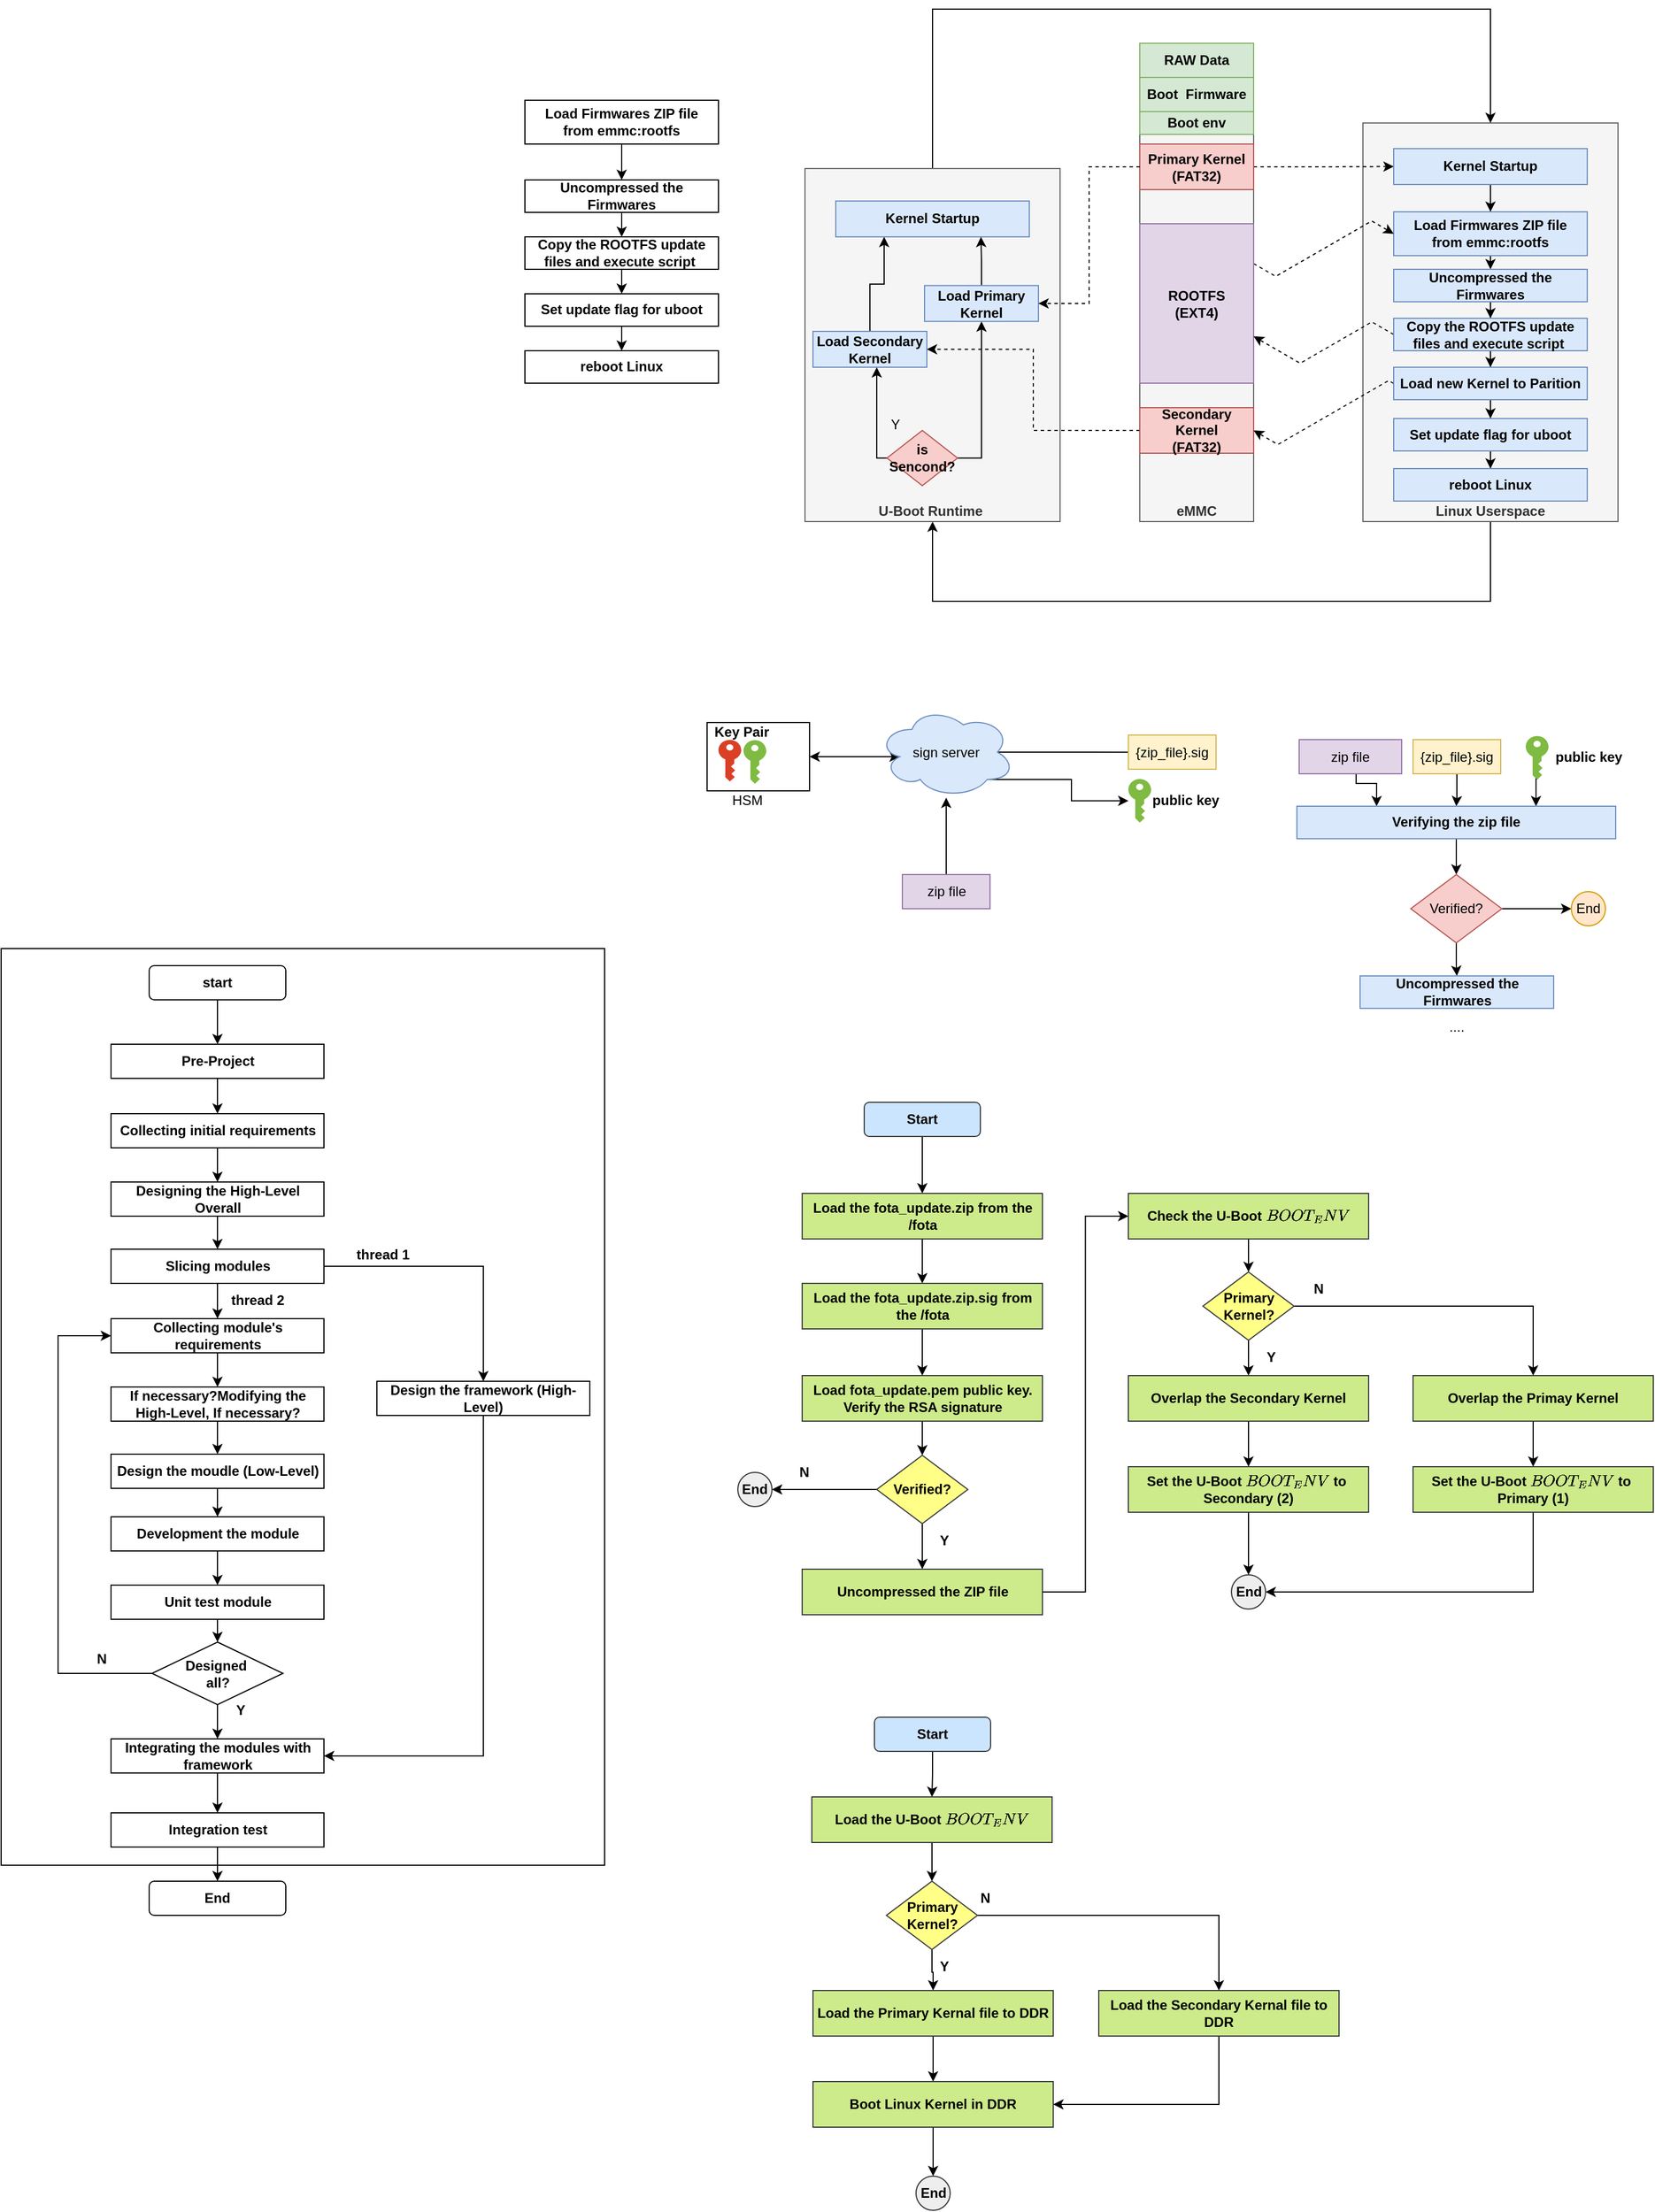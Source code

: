<mxfile version="20.8.16" type="device"><diagram name="第 1 页" id="6nXAfJsizgH6_n0804Hd"><mxGraphModel dx="2678" dy="811" grid="1" gridSize="10" guides="1" tooltips="1" connect="1" arrows="1" fold="1" page="1" pageScale="1" pageWidth="827" pageHeight="1169" math="0" shadow="0"><root><mxCell id="0"/><mxCell id="1" parent="0"/><mxCell id="XXKKBmL23J6NU3b9tqFR-229" value="" style="rounded=0;whiteSpace=wrap;html=1;" vertex="1" parent="1"><mxGeometry x="-930" y="875" width="530" height="805" as="geometry"/></mxCell><mxCell id="XXKKBmL23J6NU3b9tqFR-106" style="edgeStyle=orthogonalEdgeStyle;rounded=0;orthogonalLoop=1;jettySize=auto;html=1;exitX=1;exitY=0.5;exitDx=0;exitDy=0;entryX=0.16;entryY=0.55;entryDx=0;entryDy=0;entryPerimeter=0;startArrow=classic;startFill=1;" edge="1" parent="1" source="XXKKBmL23J6NU3b9tqFR-101" target="XXKKBmL23J6NU3b9tqFR-98"><mxGeometry relative="1" as="geometry"/></mxCell><mxCell id="XXKKBmL23J6NU3b9tqFR-101" value="" style="rounded=0;whiteSpace=wrap;html=1;" vertex="1" parent="1"><mxGeometry x="-310" y="676.5" width="90" height="60" as="geometry"/></mxCell><mxCell id="XXKKBmL23J6NU3b9tqFR-37" style="edgeStyle=orthogonalEdgeStyle;rounded=0;orthogonalLoop=1;jettySize=auto;html=1;exitX=0.5;exitY=1;exitDx=0;exitDy=0;entryX=0.5;entryY=1;entryDx=0;entryDy=0;" edge="1" parent="1" source="XXKKBmL23J6NU3b9tqFR-1" target="XXKKBmL23J6NU3b9tqFR-27"><mxGeometry relative="1" as="geometry"><Array as="points"><mxPoint x="378" y="570"/><mxPoint x="-112" y="570"/></Array></mxGeometry></mxCell><mxCell id="XXKKBmL23J6NU3b9tqFR-1" value="Linux Userspace" style="rounded=0;whiteSpace=wrap;html=1;verticalAlign=bottom;fontStyle=1;fillColor=#f5f5f5;fontColor=#333333;strokeColor=#666666;" vertex="1" parent="1"><mxGeometry x="266" y="150" width="224" height="350" as="geometry"/></mxCell><mxCell id="XXKKBmL23J6NU3b9tqFR-19" style="edgeStyle=orthogonalEdgeStyle;rounded=0;orthogonalLoop=1;jettySize=auto;html=1;exitX=0.5;exitY=1;exitDx=0;exitDy=0;entryX=0.5;entryY=0;entryDx=0;entryDy=0;" edge="1" parent="1" source="XXKKBmL23J6NU3b9tqFR-6" target="XXKKBmL23J6NU3b9tqFR-15"><mxGeometry relative="1" as="geometry"/></mxCell><mxCell id="XXKKBmL23J6NU3b9tqFR-6" value="Load Firmwares ZIP file&lt;br&gt;from emmc:rootfs" style="rounded=0;whiteSpace=wrap;html=1;fontStyle=1;fillColor=#dae8fc;strokeColor=#6c8ebf;" vertex="1" parent="1"><mxGeometry x="293" y="228" width="170" height="38.5" as="geometry"/></mxCell><mxCell id="XXKKBmL23J6NU3b9tqFR-7" value="eMMC" style="rounded=0;whiteSpace=wrap;html=1;verticalAlign=bottom;fontStyle=1;fillColor=#f5f5f5;fontColor=#333333;strokeColor=#666666;" vertex="1" parent="1"><mxGeometry x="70" y="80" width="100" height="420" as="geometry"/></mxCell><mxCell id="XXKKBmL23J6NU3b9tqFR-8" value="RAW Data" style="rounded=0;whiteSpace=wrap;html=1;fillColor=#d5e8d4;strokeColor=#82b366;fontStyle=1" vertex="1" parent="1"><mxGeometry x="70" y="80" width="100" height="30" as="geometry"/></mxCell><mxCell id="XXKKBmL23J6NU3b9tqFR-67" style="edgeStyle=isometricEdgeStyle;rounded=0;orthogonalLoop=1;jettySize=auto;html=1;exitX=1;exitY=0.25;exitDx=0;exitDy=0;entryX=0;entryY=0.5;entryDx=0;entryDy=0;elbow=vertical;dashed=1;" edge="1" parent="1" source="XXKKBmL23J6NU3b9tqFR-10" target="XXKKBmL23J6NU3b9tqFR-6"><mxGeometry relative="1" as="geometry"/></mxCell><mxCell id="XXKKBmL23J6NU3b9tqFR-10" value="ROOTFS&lt;br&gt;(EXT4)" style="rounded=0;whiteSpace=wrap;html=1;fillColor=#e1d5e7;strokeColor=#9673a6;fontStyle=1" vertex="1" parent="1"><mxGeometry x="70" y="238.5" width="100" height="140" as="geometry"/></mxCell><mxCell id="XXKKBmL23J6NU3b9tqFR-11" value="Boot&amp;nbsp; Firmware" style="rounded=0;whiteSpace=wrap;html=1;fillColor=#d5e8d4;strokeColor=#82b366;fontStyle=1" vertex="1" parent="1"><mxGeometry x="70" y="110" width="100" height="30" as="geometry"/></mxCell><mxCell id="XXKKBmL23J6NU3b9tqFR-12" value="Boot env" style="rounded=0;whiteSpace=wrap;html=1;fillColor=#d5e8d4;strokeColor=#82b366;fontStyle=1" vertex="1" parent="1"><mxGeometry x="70" y="140" width="100" height="20" as="geometry"/></mxCell><mxCell id="XXKKBmL23J6NU3b9tqFR-46" style="edgeStyle=orthogonalEdgeStyle;rounded=0;orthogonalLoop=1;jettySize=auto;html=1;exitX=1;exitY=0.5;exitDx=0;exitDy=0;dashed=1;" edge="1" parent="1" source="XXKKBmL23J6NU3b9tqFR-13" target="XXKKBmL23J6NU3b9tqFR-45"><mxGeometry relative="1" as="geometry"/></mxCell><mxCell id="XXKKBmL23J6NU3b9tqFR-13" value="Primary Kernel&lt;br&gt;(FAT32)" style="rounded=0;whiteSpace=wrap;html=1;fillColor=#f8cecc;strokeColor=#b85450;fontStyle=1" vertex="1" parent="1"><mxGeometry x="70" y="168.5" width="100" height="40" as="geometry"/></mxCell><mxCell id="XXKKBmL23J6NU3b9tqFR-21" style="edgeStyle=orthogonalEdgeStyle;rounded=0;orthogonalLoop=1;jettySize=auto;html=1;exitX=0.5;exitY=1;exitDx=0;exitDy=0;" edge="1" parent="1" source="XXKKBmL23J6NU3b9tqFR-15" target="XXKKBmL23J6NU3b9tqFR-20"><mxGeometry relative="1" as="geometry"/></mxCell><mxCell id="XXKKBmL23J6NU3b9tqFR-15" value="Uncompressed the Firmwares" style="rounded=0;whiteSpace=wrap;html=1;fontStyle=1;fillColor=#dae8fc;strokeColor=#6c8ebf;" vertex="1" parent="1"><mxGeometry x="293" y="278.5" width="170" height="28.5" as="geometry"/></mxCell><mxCell id="XXKKBmL23J6NU3b9tqFR-53" style="edgeStyle=orthogonalEdgeStyle;rounded=0;orthogonalLoop=1;jettySize=auto;html=1;exitX=0.5;exitY=1;exitDx=0;exitDy=0;" edge="1" parent="1" source="XXKKBmL23J6NU3b9tqFR-20" target="XXKKBmL23J6NU3b9tqFR-52"><mxGeometry relative="1" as="geometry"/></mxCell><mxCell id="XXKKBmL23J6NU3b9tqFR-68" style="edgeStyle=isometricEdgeStyle;rounded=0;orthogonalLoop=1;jettySize=auto;html=1;exitX=0;exitY=0.5;exitDx=0;exitDy=0;elbow=vertical;dashed=1;" edge="1" parent="1" source="XXKKBmL23J6NU3b9tqFR-20" target="XXKKBmL23J6NU3b9tqFR-10"><mxGeometry relative="1" as="geometry"><Array as="points"><mxPoint x="230" y="350"/></Array></mxGeometry></mxCell><mxCell id="XXKKBmL23J6NU3b9tqFR-20" value="Copy the ROOTFS update files and execute script&amp;nbsp;" style="rounded=0;whiteSpace=wrap;html=1;fontStyle=1;fillColor=#dae8fc;strokeColor=#6c8ebf;" vertex="1" parent="1"><mxGeometry x="293" y="321.5" width="170" height="28.5" as="geometry"/></mxCell><mxCell id="XXKKBmL23J6NU3b9tqFR-26" style="edgeStyle=orthogonalEdgeStyle;rounded=0;orthogonalLoop=1;jettySize=auto;html=1;exitX=0.5;exitY=1;exitDx=0;exitDy=0;" edge="1" parent="1" source="XXKKBmL23J6NU3b9tqFR-23" target="XXKKBmL23J6NU3b9tqFR-25"><mxGeometry relative="1" as="geometry"/></mxCell><mxCell id="XXKKBmL23J6NU3b9tqFR-23" value="Set update flag for uboot" style="rounded=0;whiteSpace=wrap;html=1;fontStyle=1;fillColor=#dae8fc;strokeColor=#6c8ebf;" vertex="1" parent="1"><mxGeometry x="293" y="409.5" width="170" height="28.5" as="geometry"/></mxCell><mxCell id="XXKKBmL23J6NU3b9tqFR-25" value="reboot Linux" style="rounded=0;whiteSpace=wrap;html=1;fontStyle=1;fillColor=#dae8fc;strokeColor=#6c8ebf;" vertex="1" parent="1"><mxGeometry x="293" y="453.5" width="170" height="28.5" as="geometry"/></mxCell><mxCell id="XXKKBmL23J6NU3b9tqFR-74" style="edgeStyle=orthogonalEdgeStyle;rounded=0;orthogonalLoop=1;jettySize=auto;html=1;exitX=0.5;exitY=0;exitDx=0;exitDy=0;entryX=0.5;entryY=0;entryDx=0;entryDy=0;" edge="1" parent="1" source="XXKKBmL23J6NU3b9tqFR-27" target="XXKKBmL23J6NU3b9tqFR-1"><mxGeometry relative="1" as="geometry"><Array as="points"><mxPoint x="-112" y="50"/><mxPoint x="378" y="50"/></Array></mxGeometry></mxCell><mxCell id="XXKKBmL23J6NU3b9tqFR-93" style="edgeStyle=orthogonalEdgeStyle;rounded=0;orthogonalLoop=1;jettySize=auto;html=1;exitX=0.5;exitY=1;exitDx=0;exitDy=0;entryX=0.5;entryY=1;entryDx=0;entryDy=0;dashed=1;" edge="1" parent="1" source="XXKKBmL23J6NU3b9tqFR-27" target="XXKKBmL23J6NU3b9tqFR-70"><mxGeometry relative="1" as="geometry"/></mxCell><mxCell id="XXKKBmL23J6NU3b9tqFR-27" value="U-Boot Runtime&amp;nbsp;" style="rounded=0;whiteSpace=wrap;html=1;verticalAlign=bottom;fontStyle=1;fillColor=#f5f5f5;fontColor=#333333;strokeColor=#666666;" vertex="1" parent="1"><mxGeometry x="-224" y="190" width="224" height="310" as="geometry"/></mxCell><mxCell id="XXKKBmL23J6NU3b9tqFR-28" style="edgeStyle=orthogonalEdgeStyle;rounded=0;orthogonalLoop=1;jettySize=auto;html=1;exitX=0.5;exitY=1;exitDx=0;exitDy=0;entryX=0.5;entryY=0;entryDx=0;entryDy=0;" edge="1" parent="1" source="XXKKBmL23J6NU3b9tqFR-29" target="XXKKBmL23J6NU3b9tqFR-31"><mxGeometry relative="1" as="geometry"/></mxCell><mxCell id="XXKKBmL23J6NU3b9tqFR-29" value="Load Firmwares ZIP file&lt;br&gt;from emmc:rootfs" style="rounded=0;whiteSpace=wrap;html=1;fontStyle=1" vertex="1" parent="1"><mxGeometry x="-470" y="130" width="170" height="38.5" as="geometry"/></mxCell><mxCell id="XXKKBmL23J6NU3b9tqFR-30" style="edgeStyle=orthogonalEdgeStyle;rounded=0;orthogonalLoop=1;jettySize=auto;html=1;exitX=0.5;exitY=1;exitDx=0;exitDy=0;" edge="1" parent="1" source="XXKKBmL23J6NU3b9tqFR-31" target="XXKKBmL23J6NU3b9tqFR-33"><mxGeometry relative="1" as="geometry"/></mxCell><mxCell id="XXKKBmL23J6NU3b9tqFR-31" value="Uncompressed the Firmwares" style="rounded=0;whiteSpace=wrap;html=1;fontStyle=1" vertex="1" parent="1"><mxGeometry x="-470" y="200" width="170" height="28.5" as="geometry"/></mxCell><mxCell id="XXKKBmL23J6NU3b9tqFR-32" style="edgeStyle=orthogonalEdgeStyle;rounded=0;orthogonalLoop=1;jettySize=auto;html=1;exitX=0.5;exitY=1;exitDx=0;exitDy=0;entryX=0.5;entryY=0;entryDx=0;entryDy=0;" edge="1" parent="1" source="XXKKBmL23J6NU3b9tqFR-33" target="XXKKBmL23J6NU3b9tqFR-35"><mxGeometry relative="1" as="geometry"/></mxCell><mxCell id="XXKKBmL23J6NU3b9tqFR-33" value="Copy the ROOTFS update files and execute script&amp;nbsp;" style="rounded=0;whiteSpace=wrap;html=1;fontStyle=1" vertex="1" parent="1"><mxGeometry x="-470" y="250" width="170" height="28.5" as="geometry"/></mxCell><mxCell id="XXKKBmL23J6NU3b9tqFR-34" style="edgeStyle=orthogonalEdgeStyle;rounded=0;orthogonalLoop=1;jettySize=auto;html=1;exitX=0.5;exitY=1;exitDx=0;exitDy=0;" edge="1" parent="1" source="XXKKBmL23J6NU3b9tqFR-35" target="XXKKBmL23J6NU3b9tqFR-36"><mxGeometry relative="1" as="geometry"/></mxCell><mxCell id="XXKKBmL23J6NU3b9tqFR-35" value="Set update flag for uboot" style="rounded=0;whiteSpace=wrap;html=1;fontStyle=1" vertex="1" parent="1"><mxGeometry x="-470" y="300" width="170" height="28.5" as="geometry"/></mxCell><mxCell id="XXKKBmL23J6NU3b9tqFR-36" value="reboot Linux" style="rounded=0;whiteSpace=wrap;html=1;fontStyle=1" vertex="1" parent="1"><mxGeometry x="-470" y="350" width="170" height="28.5" as="geometry"/></mxCell><mxCell id="XXKKBmL23J6NU3b9tqFR-92" style="edgeStyle=orthogonalEdgeStyle;rounded=0;orthogonalLoop=1;jettySize=auto;html=1;exitX=0;exitY=0.5;exitDx=0;exitDy=0;entryX=1;entryY=0.5;entryDx=0;entryDy=0;dashed=1;" edge="1" parent="1" source="XXKKBmL23J6NU3b9tqFR-43" target="XXKKBmL23J6NU3b9tqFR-80"><mxGeometry relative="1" as="geometry"/></mxCell><mxCell id="XXKKBmL23J6NU3b9tqFR-43" value="Secondary Kernel&lt;br&gt;(FAT32)" style="rounded=0;whiteSpace=wrap;html=1;fillColor=#f8cecc;strokeColor=#b85450;fontStyle=1" vertex="1" parent="1"><mxGeometry x="70" y="400" width="100" height="40" as="geometry"/></mxCell><mxCell id="XXKKBmL23J6NU3b9tqFR-48" style="edgeStyle=orthogonalEdgeStyle;rounded=0;orthogonalLoop=1;jettySize=auto;html=1;exitX=0.5;exitY=1;exitDx=0;exitDy=0;entryX=0.5;entryY=0;entryDx=0;entryDy=0;" edge="1" parent="1" source="XXKKBmL23J6NU3b9tqFR-45" target="XXKKBmL23J6NU3b9tqFR-6"><mxGeometry relative="1" as="geometry"/></mxCell><mxCell id="XXKKBmL23J6NU3b9tqFR-45" value="Kernel Startup" style="rounded=0;whiteSpace=wrap;html=1;fontStyle=1;fillColor=#dae8fc;strokeColor=#6c8ebf;" vertex="1" parent="1"><mxGeometry x="293" y="172.5" width="170" height="31.5" as="geometry"/></mxCell><mxCell id="XXKKBmL23J6NU3b9tqFR-57" style="edgeStyle=orthogonalEdgeStyle;rounded=0;orthogonalLoop=1;jettySize=auto;html=1;exitX=0.5;exitY=1;exitDx=0;exitDy=0;entryX=0.5;entryY=0;entryDx=0;entryDy=0;" edge="1" parent="1" source="XXKKBmL23J6NU3b9tqFR-52" target="XXKKBmL23J6NU3b9tqFR-23"><mxGeometry relative="1" as="geometry"/></mxCell><mxCell id="XXKKBmL23J6NU3b9tqFR-69" style="edgeStyle=isometricEdgeStyle;rounded=0;orthogonalLoop=1;jettySize=auto;html=1;exitX=0;exitY=0.5;exitDx=0;exitDy=0;entryX=1;entryY=0.5;entryDx=0;entryDy=0;elbow=vertical;dashed=1;" edge="1" parent="1" source="XXKKBmL23J6NU3b9tqFR-52" target="XXKKBmL23J6NU3b9tqFR-43"><mxGeometry relative="1" as="geometry"><Array as="points"><mxPoint x="230" y="410"/></Array></mxGeometry></mxCell><mxCell id="XXKKBmL23J6NU3b9tqFR-52" value="Load new Kernel to Parition" style="rounded=0;whiteSpace=wrap;html=1;fontStyle=1;fillColor=#dae8fc;strokeColor=#6c8ebf;" vertex="1" parent="1"><mxGeometry x="293" y="364.5" width="170" height="28.5" as="geometry"/></mxCell><mxCell id="XXKKBmL23J6NU3b9tqFR-85" style="edgeStyle=orthogonalEdgeStyle;rounded=0;orthogonalLoop=1;jettySize=auto;html=1;exitX=0;exitY=0.5;exitDx=0;exitDy=0;" edge="1" parent="1" source="XXKKBmL23J6NU3b9tqFR-70" target="XXKKBmL23J6NU3b9tqFR-80"><mxGeometry relative="1" as="geometry"><Array as="points"><mxPoint x="-161" y="444"/></Array></mxGeometry></mxCell><mxCell id="XXKKBmL23J6NU3b9tqFR-96" style="edgeStyle=orthogonalEdgeStyle;rounded=0;orthogonalLoop=1;jettySize=auto;html=1;exitX=1;exitY=0.5;exitDx=0;exitDy=0;" edge="1" parent="1" source="XXKKBmL23J6NU3b9tqFR-70" target="XXKKBmL23J6NU3b9tqFR-84"><mxGeometry relative="1" as="geometry"/></mxCell><mxCell id="XXKKBmL23J6NU3b9tqFR-70" value="is Sencond?" style="rhombus;whiteSpace=wrap;html=1;fontStyle=1;fillColor=#f8cecc;strokeColor=#b85450;" vertex="1" parent="1"><mxGeometry x="-152" y="420" width="62" height="48.5" as="geometry"/></mxCell><mxCell id="XXKKBmL23J6NU3b9tqFR-76" value="Y" style="text;html=1;align=center;verticalAlign=middle;resizable=0;points=[];autosize=1;strokeColor=none;fillColor=none;" vertex="1" parent="1"><mxGeometry x="-160" y="400" width="30" height="30" as="geometry"/></mxCell><mxCell id="XXKKBmL23J6NU3b9tqFR-94" style="edgeStyle=orthogonalEdgeStyle;rounded=0;orthogonalLoop=1;jettySize=auto;html=1;exitX=0.5;exitY=0;exitDx=0;exitDy=0;entryX=0.25;entryY=1;entryDx=0;entryDy=0;" edge="1" parent="1" source="XXKKBmL23J6NU3b9tqFR-80" target="XXKKBmL23J6NU3b9tqFR-81"><mxGeometry relative="1" as="geometry"/></mxCell><mxCell id="XXKKBmL23J6NU3b9tqFR-80" value="Load Secondary Kernel" style="rounded=0;whiteSpace=wrap;html=1;fontStyle=1;fillColor=#dae8fc;strokeColor=#6c8ebf;" vertex="1" parent="1"><mxGeometry x="-217" y="333" width="100" height="31.5" as="geometry"/></mxCell><mxCell id="XXKKBmL23J6NU3b9tqFR-83" style="edgeStyle=orthogonalEdgeStyle;rounded=0;orthogonalLoop=1;jettySize=auto;html=1;exitX=0.5;exitY=0;exitDx=0;exitDy=0;" edge="1" parent="1" source="XXKKBmL23J6NU3b9tqFR-81"><mxGeometry relative="1" as="geometry"><mxPoint x="-112" y="235.5" as="targetPoint"/></mxGeometry></mxCell><mxCell id="XXKKBmL23J6NU3b9tqFR-81" value="Kernel Startup" style="rounded=0;whiteSpace=wrap;html=1;fontStyle=1;fillColor=#dae8fc;strokeColor=#6c8ebf;" vertex="1" parent="1"><mxGeometry x="-197" y="218.5" width="170" height="31.5" as="geometry"/></mxCell><mxCell id="XXKKBmL23J6NU3b9tqFR-95" style="edgeStyle=orthogonalEdgeStyle;rounded=0;orthogonalLoop=1;jettySize=auto;html=1;exitX=0.5;exitY=0;exitDx=0;exitDy=0;entryX=0.75;entryY=1;entryDx=0;entryDy=0;" edge="1" parent="1" source="XXKKBmL23J6NU3b9tqFR-84" target="XXKKBmL23J6NU3b9tqFR-81"><mxGeometry relative="1" as="geometry"/></mxCell><mxCell id="XXKKBmL23J6NU3b9tqFR-84" value="Load Primary Kernel" style="rounded=0;whiteSpace=wrap;html=1;fontStyle=1;fillColor=#dae8fc;strokeColor=#6c8ebf;" vertex="1" parent="1"><mxGeometry x="-119" y="292.75" width="100" height="31.5" as="geometry"/></mxCell><mxCell id="XXKKBmL23J6NU3b9tqFR-90" style="edgeStyle=orthogonalEdgeStyle;rounded=0;orthogonalLoop=1;jettySize=auto;html=1;exitX=0;exitY=0.5;exitDx=0;exitDy=0;entryX=1;entryY=0.5;entryDx=0;entryDy=0;dashed=1;" edge="1" parent="1" source="XXKKBmL23J6NU3b9tqFR-13" target="XXKKBmL23J6NU3b9tqFR-84"><mxGeometry relative="1" as="geometry"/></mxCell><mxCell id="XXKKBmL23J6NU3b9tqFR-109" style="edgeStyle=orthogonalEdgeStyle;rounded=0;orthogonalLoop=1;jettySize=auto;html=1;exitX=0.875;exitY=0.5;exitDx=0;exitDy=0;exitPerimeter=0;" edge="1" parent="1" source="XXKKBmL23J6NU3b9tqFR-98"><mxGeometry relative="1" as="geometry"><mxPoint x="90" y="702.571" as="targetPoint"/></mxGeometry></mxCell><mxCell id="XXKKBmL23J6NU3b9tqFR-112" style="edgeStyle=orthogonalEdgeStyle;rounded=0;orthogonalLoop=1;jettySize=auto;html=1;exitX=0.8;exitY=0.8;exitDx=0;exitDy=0;exitPerimeter=0;" edge="1" parent="1" source="XXKKBmL23J6NU3b9tqFR-98" target="XXKKBmL23J6NU3b9tqFR-111"><mxGeometry relative="1" as="geometry"/></mxCell><mxCell id="XXKKBmL23J6NU3b9tqFR-98" value="sign server" style="ellipse;shape=cloud;whiteSpace=wrap;html=1;fillColor=#dae8fc;strokeColor=#6c8ebf;" vertex="1" parent="1"><mxGeometry x="-160" y="662.5" width="120" height="80" as="geometry"/></mxCell><mxCell id="XXKKBmL23J6NU3b9tqFR-99" value="" style="sketch=0;pointerEvents=1;shadow=0;dashed=0;html=1;strokeColor=none;labelPosition=center;verticalLabelPosition=bottom;verticalAlign=top;outlineConnect=0;align=center;shape=mxgraph.office.security.key_permissions;fillColor=#DA4026;" vertex="1" parent="1"><mxGeometry x="-300" y="691.75" width="20" height="36.5" as="geometry"/></mxCell><mxCell id="XXKKBmL23J6NU3b9tqFR-102" value="Key Pair" style="text;html=1;align=center;verticalAlign=middle;resizable=0;points=[];autosize=1;strokeColor=none;fillColor=none;fontStyle=1" vertex="1" parent="1"><mxGeometry x="-315" y="670" width="70" height="30" as="geometry"/></mxCell><mxCell id="XXKKBmL23J6NU3b9tqFR-104" value="" style="sketch=0;pointerEvents=1;shadow=0;dashed=0;html=1;strokeColor=none;labelPosition=center;verticalLabelPosition=bottom;verticalAlign=top;outlineConnect=0;align=center;shape=mxgraph.office.security.key_permissions;fillColor=#7FBA42;" vertex="1" parent="1"><mxGeometry x="-278" y="692" width="20" height="38.25" as="geometry"/></mxCell><mxCell id="XXKKBmL23J6NU3b9tqFR-105" value="HSM" style="text;html=1;align=center;verticalAlign=middle;resizable=0;points=[];autosize=1;strokeColor=none;fillColor=none;" vertex="1" parent="1"><mxGeometry x="-300" y="730.25" width="50" height="30" as="geometry"/></mxCell><mxCell id="XXKKBmL23J6NU3b9tqFR-108" style="edgeStyle=orthogonalEdgeStyle;rounded=0;orthogonalLoop=1;jettySize=auto;html=1;exitX=0.5;exitY=0;exitDx=0;exitDy=0;" edge="1" parent="1" source="XXKKBmL23J6NU3b9tqFR-107" target="XXKKBmL23J6NU3b9tqFR-98"><mxGeometry relative="1" as="geometry"/></mxCell><mxCell id="XXKKBmL23J6NU3b9tqFR-107" value="zip file" style="rounded=0;whiteSpace=wrap;html=1;fillColor=#e1d5e7;strokeColor=#9673a6;" vertex="1" parent="1"><mxGeometry x="-138.5" y="810" width="77" height="30" as="geometry"/></mxCell><mxCell id="XXKKBmL23J6NU3b9tqFR-110" value="{zip_file}.sig" style="rounded=0;whiteSpace=wrap;html=1;fillColor=#fff2cc;strokeColor=#d6b656;" vertex="1" parent="1"><mxGeometry x="60" y="687.5" width="77" height="30" as="geometry"/></mxCell><mxCell id="XXKKBmL23J6NU3b9tqFR-111" value="" style="sketch=0;pointerEvents=1;shadow=0;dashed=0;html=1;strokeColor=none;labelPosition=center;verticalLabelPosition=bottom;verticalAlign=top;outlineConnect=0;align=center;shape=mxgraph.office.security.key_permissions;fillColor=#7FBA42;" vertex="1" parent="1"><mxGeometry x="60" y="726.13" width="20" height="38.25" as="geometry"/></mxCell><mxCell id="XXKKBmL23J6NU3b9tqFR-113" value="public key" style="text;html=1;align=center;verticalAlign=middle;resizable=0;points=[];autosize=1;strokeColor=none;fillColor=none;fontStyle=1" vertex="1" parent="1"><mxGeometry x="70" y="730.25" width="80" height="30" as="geometry"/></mxCell><mxCell id="XXKKBmL23J6NU3b9tqFR-124" style="edgeStyle=orthogonalEdgeStyle;rounded=0;orthogonalLoop=1;jettySize=auto;html=1;exitX=0.5;exitY=1;exitDx=0;exitDy=0;entryX=0.25;entryY=0;entryDx=0;entryDy=0;startArrow=none;startFill=0;" edge="1" parent="1" source="XXKKBmL23J6NU3b9tqFR-115" target="XXKKBmL23J6NU3b9tqFR-119"><mxGeometry relative="1" as="geometry"><Array as="points"><mxPoint x="260" y="721"/><mxPoint x="260" y="730"/><mxPoint x="278" y="730"/></Array></mxGeometry></mxCell><mxCell id="XXKKBmL23J6NU3b9tqFR-115" value="zip file" style="rounded=0;whiteSpace=wrap;html=1;fillColor=#e1d5e7;strokeColor=#9673a6;" vertex="1" parent="1"><mxGeometry x="210" y="691.5" width="90" height="30" as="geometry"/></mxCell><mxCell id="XXKKBmL23J6NU3b9tqFR-123" style="edgeStyle=orthogonalEdgeStyle;rounded=0;orthogonalLoop=1;jettySize=auto;html=1;exitX=0.5;exitY=1;exitDx=0;exitDy=0;startArrow=none;startFill=0;" edge="1" parent="1" source="XXKKBmL23J6NU3b9tqFR-116" target="XXKKBmL23J6NU3b9tqFR-119"><mxGeometry relative="1" as="geometry"/></mxCell><mxCell id="XXKKBmL23J6NU3b9tqFR-116" value="{zip_file}.sig" style="rounded=0;whiteSpace=wrap;html=1;fillColor=#fff2cc;strokeColor=#d6b656;" vertex="1" parent="1"><mxGeometry x="310" y="691.5" width="77" height="30" as="geometry"/></mxCell><mxCell id="XXKKBmL23J6NU3b9tqFR-125" style="edgeStyle=orthogonalEdgeStyle;rounded=0;orthogonalLoop=1;jettySize=auto;html=1;entryX=0.75;entryY=0;entryDx=0;entryDy=0;startArrow=none;startFill=0;" edge="1" parent="1"><mxGeometry relative="1" as="geometry"><mxPoint x="420" y="725.63" as="sourcePoint"/><mxPoint x="418.0" y="750" as="targetPoint"/><Array as="points"><mxPoint x="418" y="726"/></Array></mxGeometry></mxCell><mxCell id="XXKKBmL23J6NU3b9tqFR-117" value="" style="sketch=0;pointerEvents=1;shadow=0;dashed=0;html=1;strokeColor=none;labelPosition=center;verticalLabelPosition=bottom;verticalAlign=top;outlineConnect=0;align=center;shape=mxgraph.office.security.key_permissions;fillColor=#7FBA42;" vertex="1" parent="1"><mxGeometry x="409" y="688.38" width="20" height="38.25" as="geometry"/></mxCell><mxCell id="XXKKBmL23J6NU3b9tqFR-118" value="public key" style="text;html=1;align=center;verticalAlign=middle;resizable=0;points=[];autosize=1;strokeColor=none;fillColor=none;fontStyle=1" vertex="1" parent="1"><mxGeometry x="424" y="691.5" width="80" height="30" as="geometry"/></mxCell><mxCell id="XXKKBmL23J6NU3b9tqFR-127" style="edgeStyle=orthogonalEdgeStyle;rounded=0;orthogonalLoop=1;jettySize=auto;html=1;exitX=0.5;exitY=1;exitDx=0;exitDy=0;startArrow=none;startFill=0;" edge="1" parent="1" source="XXKKBmL23J6NU3b9tqFR-119" target="XXKKBmL23J6NU3b9tqFR-126"><mxGeometry relative="1" as="geometry"/></mxCell><mxCell id="XXKKBmL23J6NU3b9tqFR-119" value="Verifying the zip file" style="rounded=0;whiteSpace=wrap;html=1;fontStyle=1;fillColor=#dae8fc;strokeColor=#6c8ebf;" vertex="1" parent="1"><mxGeometry x="208" y="750" width="280" height="28.5" as="geometry"/></mxCell><mxCell id="XXKKBmL23J6NU3b9tqFR-129" style="edgeStyle=orthogonalEdgeStyle;rounded=0;orthogonalLoop=1;jettySize=auto;html=1;exitX=0.5;exitY=1;exitDx=0;exitDy=0;startArrow=none;startFill=0;" edge="1" parent="1" source="XXKKBmL23J6NU3b9tqFR-126" target="XXKKBmL23J6NU3b9tqFR-128"><mxGeometry relative="1" as="geometry"/></mxCell><mxCell id="XXKKBmL23J6NU3b9tqFR-131" style="edgeStyle=orthogonalEdgeStyle;rounded=0;orthogonalLoop=1;jettySize=auto;html=1;exitX=1;exitY=0.5;exitDx=0;exitDy=0;entryX=0;entryY=0.5;entryDx=0;entryDy=0;startArrow=none;startFill=0;" edge="1" parent="1" source="XXKKBmL23J6NU3b9tqFR-126" target="XXKKBmL23J6NU3b9tqFR-130"><mxGeometry relative="1" as="geometry"/></mxCell><mxCell id="XXKKBmL23J6NU3b9tqFR-126" value="Verified?" style="rhombus;whiteSpace=wrap;html=1;fillColor=#f8cecc;strokeColor=#b85450;" vertex="1" parent="1"><mxGeometry x="308" y="810" width="80" height="60" as="geometry"/></mxCell><mxCell id="XXKKBmL23J6NU3b9tqFR-128" value="Uncompressed the Firmwares" style="rounded=0;whiteSpace=wrap;html=1;fontStyle=1;fillColor=#dae8fc;strokeColor=#6c8ebf;" vertex="1" parent="1"><mxGeometry x="263.5" y="899" width="170" height="28.5" as="geometry"/></mxCell><mxCell id="XXKKBmL23J6NU3b9tqFR-130" value="End" style="ellipse;whiteSpace=wrap;html=1;aspect=fixed;fillColor=#ffe6cc;strokeColor=#d79b00;" vertex="1" parent="1"><mxGeometry x="449" y="825" width="30" height="30" as="geometry"/></mxCell><mxCell id="XXKKBmL23J6NU3b9tqFR-132" value="...." style="text;html=1;align=center;verticalAlign=middle;resizable=0;points=[];autosize=1;strokeColor=none;fillColor=none;" vertex="1" parent="1"><mxGeometry x="328" y="929" width="40" height="30" as="geometry"/></mxCell><mxCell id="XXKKBmL23J6NU3b9tqFR-136" style="edgeStyle=orthogonalEdgeStyle;rounded=0;orthogonalLoop=1;jettySize=auto;html=1;exitX=0.5;exitY=1;exitDx=0;exitDy=0;startArrow=none;startFill=0;" edge="1" parent="1" source="XXKKBmL23J6NU3b9tqFR-133" target="XXKKBmL23J6NU3b9tqFR-134"><mxGeometry relative="1" as="geometry"/></mxCell><mxCell id="XXKKBmL23J6NU3b9tqFR-133" value="Start" style="rounded=1;whiteSpace=wrap;html=1;fillColor=#cce5ff;strokeColor=#36393d;fontStyle=1" vertex="1" parent="1"><mxGeometry x="-172" y="1010" width="102" height="30" as="geometry"/></mxCell><mxCell id="XXKKBmL23J6NU3b9tqFR-139" style="edgeStyle=orthogonalEdgeStyle;rounded=0;orthogonalLoop=1;jettySize=auto;html=1;exitX=0.5;exitY=1;exitDx=0;exitDy=0;startArrow=none;startFill=0;" edge="1" parent="1" source="XXKKBmL23J6NU3b9tqFR-134" target="XXKKBmL23J6NU3b9tqFR-138"><mxGeometry relative="1" as="geometry"/></mxCell><mxCell id="XXKKBmL23J6NU3b9tqFR-134" value="Load the fota_update.zip from the /fota" style="rounded=0;whiteSpace=wrap;html=1;fontStyle=1;fillColor=#cdeb8b;strokeColor=#36393d;" vertex="1" parent="1"><mxGeometry x="-226.5" y="1090" width="211" height="40" as="geometry"/></mxCell><mxCell id="XXKKBmL23J6NU3b9tqFR-141" style="edgeStyle=orthogonalEdgeStyle;rounded=0;orthogonalLoop=1;jettySize=auto;html=1;exitX=0.5;exitY=1;exitDx=0;exitDy=0;startArrow=none;startFill=0;" edge="1" parent="1" source="XXKKBmL23J6NU3b9tqFR-138" target="XXKKBmL23J6NU3b9tqFR-140"><mxGeometry relative="1" as="geometry"/></mxCell><mxCell id="XXKKBmL23J6NU3b9tqFR-138" value="Load the fota_update.zip.sig from the /fota" style="rounded=0;whiteSpace=wrap;html=1;fontStyle=1;fillColor=#cdeb8b;strokeColor=#36393d;" vertex="1" parent="1"><mxGeometry x="-226.5" y="1169" width="211" height="40" as="geometry"/></mxCell><mxCell id="XXKKBmL23J6NU3b9tqFR-143" style="edgeStyle=orthogonalEdgeStyle;rounded=0;orthogonalLoop=1;jettySize=auto;html=1;exitX=0.5;exitY=1;exitDx=0;exitDy=0;entryX=0.5;entryY=0;entryDx=0;entryDy=0;startArrow=none;startFill=0;" edge="1" parent="1" source="XXKKBmL23J6NU3b9tqFR-140" target="XXKKBmL23J6NU3b9tqFR-142"><mxGeometry relative="1" as="geometry"/></mxCell><mxCell id="XXKKBmL23J6NU3b9tqFR-140" value="Load fota_update.pem public key.&lt;br&gt;Verify the RSA signature" style="rounded=0;whiteSpace=wrap;html=1;fontStyle=1;fillColor=#cdeb8b;strokeColor=#36393d;" vertex="1" parent="1"><mxGeometry x="-226.5" y="1250" width="211" height="40" as="geometry"/></mxCell><mxCell id="XXKKBmL23J6NU3b9tqFR-149" style="edgeStyle=orthogonalEdgeStyle;rounded=0;orthogonalLoop=1;jettySize=auto;html=1;exitX=0.5;exitY=1;exitDx=0;exitDy=0;entryX=0.5;entryY=0;entryDx=0;entryDy=0;startArrow=none;startFill=0;" edge="1" parent="1" source="XXKKBmL23J6NU3b9tqFR-142" target="XXKKBmL23J6NU3b9tqFR-148"><mxGeometry relative="1" as="geometry"/></mxCell><mxCell id="XXKKBmL23J6NU3b9tqFR-153" style="edgeStyle=orthogonalEdgeStyle;rounded=0;orthogonalLoop=1;jettySize=auto;html=1;exitX=0;exitY=0.5;exitDx=0;exitDy=0;startArrow=none;startFill=0;" edge="1" parent="1" source="XXKKBmL23J6NU3b9tqFR-142" target="XXKKBmL23J6NU3b9tqFR-145"><mxGeometry relative="1" as="geometry"/></mxCell><mxCell id="XXKKBmL23J6NU3b9tqFR-142" value="Verified?" style="rhombus;whiteSpace=wrap;html=1;fillColor=#ffff88;strokeColor=#36393d;fontStyle=1" vertex="1" parent="1"><mxGeometry x="-161" y="1320" width="80" height="60" as="geometry"/></mxCell><mxCell id="XXKKBmL23J6NU3b9tqFR-145" value="End" style="ellipse;whiteSpace=wrap;html=1;aspect=fixed;fillColor=#eeeeee;strokeColor=#36393d;fontStyle=1" vertex="1" parent="1"><mxGeometry x="-283" y="1335" width="30" height="30" as="geometry"/></mxCell><mxCell id="XXKKBmL23J6NU3b9tqFR-147" value="N" style="text;html=1;align=center;verticalAlign=middle;resizable=0;points=[];autosize=1;strokeColor=none;fillColor=none;fontStyle=1" vertex="1" parent="1"><mxGeometry x="-240" y="1320" width="30" height="30" as="geometry"/></mxCell><mxCell id="XXKKBmL23J6NU3b9tqFR-154" style="edgeStyle=orthogonalEdgeStyle;rounded=0;orthogonalLoop=1;jettySize=auto;html=1;exitX=1;exitY=0.5;exitDx=0;exitDy=0;entryX=0;entryY=0.5;entryDx=0;entryDy=0;startArrow=none;startFill=0;" edge="1" parent="1" source="XXKKBmL23J6NU3b9tqFR-148" target="XXKKBmL23J6NU3b9tqFR-151"><mxGeometry relative="1" as="geometry"/></mxCell><mxCell id="XXKKBmL23J6NU3b9tqFR-148" value="Uncompressed the ZIP file" style="rounded=0;whiteSpace=wrap;html=1;fontStyle=1;fillColor=#cdeb8b;strokeColor=#36393d;" vertex="1" parent="1"><mxGeometry x="-226.5" y="1420" width="211" height="40" as="geometry"/></mxCell><mxCell id="XXKKBmL23J6NU3b9tqFR-150" value="Y" style="text;html=1;align=center;verticalAlign=middle;resizable=0;points=[];autosize=1;strokeColor=none;fillColor=none;fontStyle=1" vertex="1" parent="1"><mxGeometry x="-117" y="1380" width="30" height="30" as="geometry"/></mxCell><mxCell id="XXKKBmL23J6NU3b9tqFR-156" style="edgeStyle=orthogonalEdgeStyle;rounded=0;orthogonalLoop=1;jettySize=auto;html=1;exitX=0.5;exitY=1;exitDx=0;exitDy=0;startArrow=none;startFill=0;" edge="1" parent="1" source="XXKKBmL23J6NU3b9tqFR-151" target="XXKKBmL23J6NU3b9tqFR-155"><mxGeometry relative="1" as="geometry"/></mxCell><mxCell id="XXKKBmL23J6NU3b9tqFR-151" value="Check the U-Boot `BOOT_ENV`" style="rounded=0;whiteSpace=wrap;html=1;fontStyle=1;fillColor=#cdeb8b;strokeColor=#36393d;" vertex="1" parent="1"><mxGeometry x="60" y="1090" width="211" height="40" as="geometry"/></mxCell><mxCell id="XXKKBmL23J6NU3b9tqFR-158" style="edgeStyle=orthogonalEdgeStyle;rounded=0;orthogonalLoop=1;jettySize=auto;html=1;exitX=0.5;exitY=1;exitDx=0;exitDy=0;startArrow=none;startFill=0;" edge="1" parent="1" source="XXKKBmL23J6NU3b9tqFR-155" target="XXKKBmL23J6NU3b9tqFR-157"><mxGeometry relative="1" as="geometry"/></mxCell><mxCell id="XXKKBmL23J6NU3b9tqFR-162" style="edgeStyle=orthogonalEdgeStyle;rounded=0;orthogonalLoop=1;jettySize=auto;html=1;exitX=1;exitY=0.5;exitDx=0;exitDy=0;startArrow=none;startFill=0;" edge="1" parent="1" source="XXKKBmL23J6NU3b9tqFR-155" target="XXKKBmL23J6NU3b9tqFR-161"><mxGeometry relative="1" as="geometry"/></mxCell><mxCell id="XXKKBmL23J6NU3b9tqFR-155" value="Primary&lt;br&gt;Kernel?" style="rhombus;whiteSpace=wrap;html=1;fillColor=#ffff88;strokeColor=#36393d;fontStyle=1" vertex="1" parent="1"><mxGeometry x="125.5" y="1159" width="80" height="60" as="geometry"/></mxCell><mxCell id="XXKKBmL23J6NU3b9tqFR-164" style="edgeStyle=orthogonalEdgeStyle;rounded=0;orthogonalLoop=1;jettySize=auto;html=1;exitX=0.5;exitY=1;exitDx=0;exitDy=0;startArrow=none;startFill=0;" edge="1" parent="1" source="XXKKBmL23J6NU3b9tqFR-157" target="XXKKBmL23J6NU3b9tqFR-163"><mxGeometry relative="1" as="geometry"/></mxCell><mxCell id="XXKKBmL23J6NU3b9tqFR-157" value="Overlap the Secondary Kernel" style="rounded=0;whiteSpace=wrap;html=1;fontStyle=1;fillColor=#cdeb8b;strokeColor=#36393d;" vertex="1" parent="1"><mxGeometry x="60" y="1250" width="211" height="40" as="geometry"/></mxCell><mxCell id="XXKKBmL23J6NU3b9tqFR-159" value="Y" style="text;html=1;align=center;verticalAlign=middle;resizable=0;points=[];autosize=1;strokeColor=none;fillColor=none;fontStyle=1" vertex="1" parent="1"><mxGeometry x="170" y="1219" width="30" height="30" as="geometry"/></mxCell><mxCell id="XXKKBmL23J6NU3b9tqFR-160" value="&amp;nbsp;N" style="text;html=1;align=center;verticalAlign=middle;resizable=0;points=[];autosize=1;strokeColor=none;fillColor=none;fontStyle=1" vertex="1" parent="1"><mxGeometry x="205" y="1159" width="40" height="30" as="geometry"/></mxCell><mxCell id="XXKKBmL23J6NU3b9tqFR-166" style="edgeStyle=orthogonalEdgeStyle;rounded=0;orthogonalLoop=1;jettySize=auto;html=1;exitX=0.5;exitY=1;exitDx=0;exitDy=0;entryX=0.5;entryY=0;entryDx=0;entryDy=0;startArrow=none;startFill=0;" edge="1" parent="1" source="XXKKBmL23J6NU3b9tqFR-161" target="XXKKBmL23J6NU3b9tqFR-165"><mxGeometry relative="1" as="geometry"/></mxCell><mxCell id="XXKKBmL23J6NU3b9tqFR-161" value="Overlap the Primay Kernel" style="rounded=0;whiteSpace=wrap;html=1;fontStyle=1;fillColor=#cdeb8b;strokeColor=#36393d;" vertex="1" parent="1"><mxGeometry x="310" y="1250" width="211" height="40" as="geometry"/></mxCell><mxCell id="XXKKBmL23J6NU3b9tqFR-170" style="edgeStyle=orthogonalEdgeStyle;rounded=0;orthogonalLoop=1;jettySize=auto;html=1;exitX=0.5;exitY=1;exitDx=0;exitDy=0;startArrow=none;startFill=0;" edge="1" parent="1" source="XXKKBmL23J6NU3b9tqFR-163" target="XXKKBmL23J6NU3b9tqFR-169"><mxGeometry relative="1" as="geometry"/></mxCell><mxCell id="XXKKBmL23J6NU3b9tqFR-163" value="Set the U-Boot `BOOT_ENV` to&amp;nbsp;&lt;br&gt;Secondary (2)" style="rounded=0;whiteSpace=wrap;html=1;fontStyle=1;fillColor=#cdeb8b;strokeColor=#36393d;" vertex="1" parent="1"><mxGeometry x="60" y="1330" width="211" height="40" as="geometry"/></mxCell><mxCell id="XXKKBmL23J6NU3b9tqFR-171" style="edgeStyle=orthogonalEdgeStyle;rounded=0;orthogonalLoop=1;jettySize=auto;html=1;exitX=0.5;exitY=1;exitDx=0;exitDy=0;entryX=1;entryY=0.5;entryDx=0;entryDy=0;startArrow=none;startFill=0;" edge="1" parent="1" source="XXKKBmL23J6NU3b9tqFR-165" target="XXKKBmL23J6NU3b9tqFR-169"><mxGeometry relative="1" as="geometry"/></mxCell><mxCell id="XXKKBmL23J6NU3b9tqFR-165" value="Set the U-Boot `BOOT_ENV` to&amp;nbsp;&lt;br&gt;Primary (1)" style="rounded=0;whiteSpace=wrap;html=1;fontStyle=1;fillColor=#cdeb8b;strokeColor=#36393d;" vertex="1" parent="1"><mxGeometry x="310" y="1330" width="211" height="40" as="geometry"/></mxCell><mxCell id="XXKKBmL23J6NU3b9tqFR-169" value="End" style="ellipse;whiteSpace=wrap;html=1;aspect=fixed;fillColor=#eeeeee;strokeColor=#36393d;fontStyle=1" vertex="1" parent="1"><mxGeometry x="150.5" y="1425" width="30" height="30" as="geometry"/></mxCell><mxCell id="XXKKBmL23J6NU3b9tqFR-176" style="edgeStyle=orthogonalEdgeStyle;rounded=0;orthogonalLoop=1;jettySize=auto;html=1;exitX=0.5;exitY=1;exitDx=0;exitDy=0;startArrow=none;startFill=0;" edge="1" parent="1" source="XXKKBmL23J6NU3b9tqFR-172" target="XXKKBmL23J6NU3b9tqFR-175"><mxGeometry relative="1" as="geometry"/></mxCell><mxCell id="XXKKBmL23J6NU3b9tqFR-172" value="Start" style="rounded=1;whiteSpace=wrap;html=1;fillColor=#cce5ff;strokeColor=#36393d;fontStyle=1" vertex="1" parent="1"><mxGeometry x="-163" y="1550" width="102" height="30" as="geometry"/></mxCell><mxCell id="XXKKBmL23J6NU3b9tqFR-178" style="edgeStyle=orthogonalEdgeStyle;rounded=0;orthogonalLoop=1;jettySize=auto;html=1;exitX=0.5;exitY=1;exitDx=0;exitDy=0;startArrow=none;startFill=0;" edge="1" parent="1" source="XXKKBmL23J6NU3b9tqFR-175" target="XXKKBmL23J6NU3b9tqFR-177"><mxGeometry relative="1" as="geometry"/></mxCell><mxCell id="XXKKBmL23J6NU3b9tqFR-175" value="Load the U-Boot `BOOT_ENV`" style="rounded=0;whiteSpace=wrap;html=1;fontStyle=1;fillColor=#cdeb8b;strokeColor=#36393d;" vertex="1" parent="1"><mxGeometry x="-218" y="1620" width="211" height="40" as="geometry"/></mxCell><mxCell id="XXKKBmL23J6NU3b9tqFR-181" style="edgeStyle=orthogonalEdgeStyle;rounded=0;orthogonalLoop=1;jettySize=auto;html=1;exitX=0.5;exitY=1;exitDx=0;exitDy=0;startArrow=none;startFill=0;" edge="1" parent="1" source="XXKKBmL23J6NU3b9tqFR-177" target="XXKKBmL23J6NU3b9tqFR-180"><mxGeometry relative="1" as="geometry"/></mxCell><mxCell id="XXKKBmL23J6NU3b9tqFR-183" style="edgeStyle=orthogonalEdgeStyle;rounded=0;orthogonalLoop=1;jettySize=auto;html=1;exitX=1;exitY=0.5;exitDx=0;exitDy=0;startArrow=none;startFill=0;" edge="1" parent="1" source="XXKKBmL23J6NU3b9tqFR-177" target="XXKKBmL23J6NU3b9tqFR-182"><mxGeometry relative="1" as="geometry"/></mxCell><mxCell id="XXKKBmL23J6NU3b9tqFR-177" value="Primary&lt;br&gt;Kernel?" style="rhombus;whiteSpace=wrap;html=1;fillColor=#ffff88;strokeColor=#36393d;fontStyle=1" vertex="1" parent="1"><mxGeometry x="-152.5" y="1694" width="80" height="60" as="geometry"/></mxCell><mxCell id="XXKKBmL23J6NU3b9tqFR-179" value="Y" style="text;html=1;align=center;verticalAlign=middle;resizable=0;points=[];autosize=1;strokeColor=none;fillColor=none;fontStyle=1" vertex="1" parent="1"><mxGeometry x="-117" y="1754" width="30" height="30" as="geometry"/></mxCell><mxCell id="XXKKBmL23J6NU3b9tqFR-186" style="edgeStyle=orthogonalEdgeStyle;rounded=0;orthogonalLoop=1;jettySize=auto;html=1;exitX=0.5;exitY=1;exitDx=0;exitDy=0;startArrow=none;startFill=0;" edge="1" parent="1" source="XXKKBmL23J6NU3b9tqFR-180" target="XXKKBmL23J6NU3b9tqFR-185"><mxGeometry relative="1" as="geometry"/></mxCell><mxCell id="XXKKBmL23J6NU3b9tqFR-180" value="Load the Primary Kernal file to DDR" style="rounded=0;whiteSpace=wrap;html=1;fontStyle=1;fillColor=#cdeb8b;strokeColor=#36393d;" vertex="1" parent="1"><mxGeometry x="-217" y="1790" width="211" height="40" as="geometry"/></mxCell><mxCell id="XXKKBmL23J6NU3b9tqFR-187" style="edgeStyle=orthogonalEdgeStyle;rounded=0;orthogonalLoop=1;jettySize=auto;html=1;exitX=0.5;exitY=1;exitDx=0;exitDy=0;entryX=1;entryY=0.5;entryDx=0;entryDy=0;startArrow=none;startFill=0;" edge="1" parent="1" source="XXKKBmL23J6NU3b9tqFR-182" target="XXKKBmL23J6NU3b9tqFR-185"><mxGeometry relative="1" as="geometry"/></mxCell><mxCell id="XXKKBmL23J6NU3b9tqFR-182" value="Load the Secondary Kernal file to DDR" style="rounded=0;whiteSpace=wrap;html=1;fontStyle=1;fillColor=#cdeb8b;strokeColor=#36393d;" vertex="1" parent="1"><mxGeometry x="34" y="1790" width="211" height="40" as="geometry"/></mxCell><mxCell id="XXKKBmL23J6NU3b9tqFR-184" value="N" style="text;html=1;align=center;verticalAlign=middle;resizable=0;points=[];autosize=1;strokeColor=none;fillColor=none;fontStyle=1" vertex="1" parent="1"><mxGeometry x="-81" y="1694" width="30" height="30" as="geometry"/></mxCell><mxCell id="XXKKBmL23J6NU3b9tqFR-189" style="edgeStyle=orthogonalEdgeStyle;rounded=0;orthogonalLoop=1;jettySize=auto;html=1;exitX=0.5;exitY=1;exitDx=0;exitDy=0;startArrow=none;startFill=0;" edge="1" parent="1" source="XXKKBmL23J6NU3b9tqFR-185" target="XXKKBmL23J6NU3b9tqFR-188"><mxGeometry relative="1" as="geometry"/></mxCell><mxCell id="XXKKBmL23J6NU3b9tqFR-185" value="Boot Linux Kernel in DDR" style="rounded=0;whiteSpace=wrap;html=1;fontStyle=1;fillColor=#cdeb8b;strokeColor=#36393d;" vertex="1" parent="1"><mxGeometry x="-217" y="1870" width="211" height="40" as="geometry"/></mxCell><mxCell id="XXKKBmL23J6NU3b9tqFR-188" value="End" style="ellipse;whiteSpace=wrap;html=1;aspect=fixed;fillColor=#eeeeee;strokeColor=#36393d;fontStyle=1" vertex="1" parent="1"><mxGeometry x="-126.5" y="1953" width="30" height="30" as="geometry"/></mxCell><mxCell id="XXKKBmL23J6NU3b9tqFR-193" style="edgeStyle=orthogonalEdgeStyle;rounded=0;orthogonalLoop=1;jettySize=auto;html=1;exitX=0.5;exitY=1;exitDx=0;exitDy=0;entryX=0.5;entryY=0;entryDx=0;entryDy=0;startArrow=none;startFill=0;fontStyle=1" edge="1" parent="1" source="XXKKBmL23J6NU3b9tqFR-190" target="XXKKBmL23J6NU3b9tqFR-191"><mxGeometry relative="1" as="geometry"/></mxCell><mxCell id="XXKKBmL23J6NU3b9tqFR-190" value="start" style="rounded=1;whiteSpace=wrap;html=1;fontStyle=1" vertex="1" parent="1"><mxGeometry x="-800" y="890" width="120" height="30" as="geometry"/></mxCell><mxCell id="XXKKBmL23J6NU3b9tqFR-194" style="edgeStyle=orthogonalEdgeStyle;rounded=0;orthogonalLoop=1;jettySize=auto;html=1;exitX=0.5;exitY=1;exitDx=0;exitDy=0;entryX=0.5;entryY=0;entryDx=0;entryDy=0;startArrow=none;startFill=0;fontStyle=1" edge="1" parent="1" source="XXKKBmL23J6NU3b9tqFR-191" target="XXKKBmL23J6NU3b9tqFR-192"><mxGeometry relative="1" as="geometry"/></mxCell><mxCell id="XXKKBmL23J6NU3b9tqFR-191" value="Pre-Project" style="rounded=0;whiteSpace=wrap;html=1;fontStyle=1" vertex="1" parent="1"><mxGeometry x="-833.5" y="959" width="187" height="30" as="geometry"/></mxCell><mxCell id="XXKKBmL23J6NU3b9tqFR-196" style="edgeStyle=orthogonalEdgeStyle;rounded=0;orthogonalLoop=1;jettySize=auto;html=1;exitX=0.5;exitY=1;exitDx=0;exitDy=0;startArrow=none;startFill=0;fontStyle=1" edge="1" parent="1" source="XXKKBmL23J6NU3b9tqFR-192" target="XXKKBmL23J6NU3b9tqFR-195"><mxGeometry relative="1" as="geometry"/></mxCell><mxCell id="XXKKBmL23J6NU3b9tqFR-192" value="Collecting initial requirements" style="rounded=0;whiteSpace=wrap;html=1;fontStyle=1" vertex="1" parent="1"><mxGeometry x="-833.5" y="1020" width="187" height="30" as="geometry"/></mxCell><mxCell id="XXKKBmL23J6NU3b9tqFR-198" style="edgeStyle=orthogonalEdgeStyle;rounded=0;orthogonalLoop=1;jettySize=auto;html=1;exitX=0.5;exitY=1;exitDx=0;exitDy=0;entryX=0.5;entryY=0;entryDx=0;entryDy=0;startArrow=none;startFill=0;fontStyle=1" edge="1" parent="1" source="XXKKBmL23J6NU3b9tqFR-195" target="XXKKBmL23J6NU3b9tqFR-197"><mxGeometry relative="1" as="geometry"/></mxCell><mxCell id="XXKKBmL23J6NU3b9tqFR-195" value="Designing the High-Level Overall" style="rounded=0;whiteSpace=wrap;html=1;fontStyle=1" vertex="1" parent="1"><mxGeometry x="-833.5" y="1080" width="187" height="30" as="geometry"/></mxCell><mxCell id="XXKKBmL23J6NU3b9tqFR-209" style="edgeStyle=orthogonalEdgeStyle;rounded=0;orthogonalLoop=1;jettySize=auto;html=1;exitX=0.5;exitY=1;exitDx=0;exitDy=0;entryX=0.5;entryY=0;entryDx=0;entryDy=0;startArrow=none;startFill=0;fontStyle=1" edge="1" parent="1" source="XXKKBmL23J6NU3b9tqFR-197" target="XXKKBmL23J6NU3b9tqFR-204"><mxGeometry relative="1" as="geometry"/></mxCell><mxCell id="XXKKBmL23J6NU3b9tqFR-214" style="edgeStyle=orthogonalEdgeStyle;rounded=0;orthogonalLoop=1;jettySize=auto;html=1;exitX=1;exitY=0.5;exitDx=0;exitDy=0;startArrow=none;startFill=0;" edge="1" parent="1" source="XXKKBmL23J6NU3b9tqFR-197" target="XXKKBmL23J6NU3b9tqFR-199"><mxGeometry relative="1" as="geometry"/></mxCell><mxCell id="XXKKBmL23J6NU3b9tqFR-197" value="Slicing modules" style="rounded=0;whiteSpace=wrap;html=1;fontStyle=1" vertex="1" parent="1"><mxGeometry x="-833.5" y="1139" width="187" height="30" as="geometry"/></mxCell><mxCell id="XXKKBmL23J6NU3b9tqFR-217" style="edgeStyle=orthogonalEdgeStyle;rounded=0;orthogonalLoop=1;jettySize=auto;html=1;exitX=0.5;exitY=1;exitDx=0;exitDy=0;entryX=1;entryY=0.5;entryDx=0;entryDy=0;startArrow=none;startFill=0;" edge="1" parent="1" source="XXKKBmL23J6NU3b9tqFR-199" target="XXKKBmL23J6NU3b9tqFR-215"><mxGeometry relative="1" as="geometry"/></mxCell><mxCell id="XXKKBmL23J6NU3b9tqFR-199" value="Design the framework (High-Level)" style="rounded=0;whiteSpace=wrap;html=1;fontStyle=1" vertex="1" parent="1"><mxGeometry x="-600" y="1255" width="187" height="30" as="geometry"/></mxCell><mxCell id="XXKKBmL23J6NU3b9tqFR-207" style="edgeStyle=orthogonalEdgeStyle;rounded=0;orthogonalLoop=1;jettySize=auto;html=1;exitX=0.5;exitY=1;exitDx=0;exitDy=0;entryX=0.5;entryY=0;entryDx=0;entryDy=0;startArrow=none;startFill=0;fontStyle=1" edge="1" parent="1" source="XXKKBmL23J6NU3b9tqFR-200" target="XXKKBmL23J6NU3b9tqFR-206"><mxGeometry relative="1" as="geometry"/></mxCell><mxCell id="XXKKBmL23J6NU3b9tqFR-200" value="Design the moudle (Low-Level)" style="rounded=0;whiteSpace=wrap;html=1;fontStyle=1" vertex="1" parent="1"><mxGeometry x="-833.5" y="1319" width="187" height="30" as="geometry"/></mxCell><mxCell id="XXKKBmL23J6NU3b9tqFR-231" style="edgeStyle=orthogonalEdgeStyle;rounded=0;orthogonalLoop=1;jettySize=auto;html=1;exitX=0.5;exitY=1;exitDx=0;exitDy=0;startArrow=none;startFill=0;" edge="1" parent="1" source="XXKKBmL23J6NU3b9tqFR-204" target="XXKKBmL23J6NU3b9tqFR-230"><mxGeometry relative="1" as="geometry"/></mxCell><mxCell id="XXKKBmL23J6NU3b9tqFR-204" value="Collecting module's requirements" style="rounded=0;whiteSpace=wrap;html=1;fontStyle=1" vertex="1" parent="1"><mxGeometry x="-833.5" y="1200" width="187" height="30" as="geometry"/></mxCell><mxCell id="XXKKBmL23J6NU3b9tqFR-225" style="edgeStyle=orthogonalEdgeStyle;rounded=0;orthogonalLoop=1;jettySize=auto;html=1;exitX=0.5;exitY=1;exitDx=0;exitDy=0;entryX=0.5;entryY=0;entryDx=0;entryDy=0;startArrow=none;startFill=0;fontStyle=1" edge="1" parent="1" source="XXKKBmL23J6NU3b9tqFR-206" target="XXKKBmL23J6NU3b9tqFR-224"><mxGeometry relative="1" as="geometry"/></mxCell><mxCell id="XXKKBmL23J6NU3b9tqFR-206" value="Development the module" style="rounded=0;whiteSpace=wrap;html=1;fontStyle=1" vertex="1" parent="1"><mxGeometry x="-833.5" y="1374" width="187" height="30" as="geometry"/></mxCell><mxCell id="XXKKBmL23J6NU3b9tqFR-212" style="edgeStyle=orthogonalEdgeStyle;rounded=0;orthogonalLoop=1;jettySize=auto;html=1;exitX=0;exitY=0.5;exitDx=0;exitDy=0;entryX=0;entryY=0.5;entryDx=0;entryDy=0;startArrow=none;startFill=0;fontStyle=1" edge="1" parent="1" source="XXKKBmL23J6NU3b9tqFR-210" target="XXKKBmL23J6NU3b9tqFR-204"><mxGeometry relative="1" as="geometry"><Array as="points"><mxPoint x="-880" y="1512"/><mxPoint x="-880" y="1215"/></Array></mxGeometry></mxCell><mxCell id="XXKKBmL23J6NU3b9tqFR-216" style="edgeStyle=orthogonalEdgeStyle;rounded=0;orthogonalLoop=1;jettySize=auto;html=1;exitX=0.5;exitY=1;exitDx=0;exitDy=0;startArrow=none;startFill=0;fontStyle=1" edge="1" parent="1" source="XXKKBmL23J6NU3b9tqFR-210" target="XXKKBmL23J6NU3b9tqFR-215"><mxGeometry relative="1" as="geometry"/></mxCell><mxCell id="XXKKBmL23J6NU3b9tqFR-210" value="Designed&amp;nbsp;&lt;br&gt;all?" style="rhombus;whiteSpace=wrap;html=1;fontStyle=1" vertex="1" parent="1"><mxGeometry x="-797.5" y="1484" width="115" height="55" as="geometry"/></mxCell><mxCell id="XXKKBmL23J6NU3b9tqFR-223" style="edgeStyle=orthogonalEdgeStyle;rounded=0;orthogonalLoop=1;jettySize=auto;html=1;exitX=0.5;exitY=1;exitDx=0;exitDy=0;startArrow=none;startFill=0;fontStyle=1" edge="1" parent="1" source="XXKKBmL23J6NU3b9tqFR-215" target="XXKKBmL23J6NU3b9tqFR-222"><mxGeometry relative="1" as="geometry"/></mxCell><mxCell id="XXKKBmL23J6NU3b9tqFR-215" value="Integrating the modules with framework" style="rounded=0;whiteSpace=wrap;html=1;fontStyle=1" vertex="1" parent="1"><mxGeometry x="-833.5" y="1569" width="187" height="30" as="geometry"/></mxCell><mxCell id="XXKKBmL23J6NU3b9tqFR-218" value="thread 1" style="text;html=1;align=center;verticalAlign=middle;resizable=0;points=[];autosize=1;strokeColor=none;fillColor=none;fontStyle=1" vertex="1" parent="1"><mxGeometry x="-630" y="1129" width="70" height="30" as="geometry"/></mxCell><mxCell id="XXKKBmL23J6NU3b9tqFR-219" value="thread 2" style="text;html=1;align=center;verticalAlign=middle;resizable=0;points=[];autosize=1;strokeColor=none;fillColor=none;fontStyle=1" vertex="1" parent="1"><mxGeometry x="-740" y="1169" width="70" height="30" as="geometry"/></mxCell><mxCell id="XXKKBmL23J6NU3b9tqFR-220" value="Y" style="text;html=1;align=center;verticalAlign=middle;resizable=0;points=[];autosize=1;strokeColor=none;fillColor=none;fontStyle=1" vertex="1" parent="1"><mxGeometry x="-735" y="1529" width="30" height="30" as="geometry"/></mxCell><mxCell id="XXKKBmL23J6NU3b9tqFR-221" value="N" style="text;html=1;align=center;verticalAlign=middle;resizable=0;points=[];autosize=1;strokeColor=none;fillColor=none;fontStyle=1" vertex="1" parent="1"><mxGeometry x="-857" y="1484" width="30" height="30" as="geometry"/></mxCell><mxCell id="XXKKBmL23J6NU3b9tqFR-228" style="edgeStyle=orthogonalEdgeStyle;rounded=0;orthogonalLoop=1;jettySize=auto;html=1;exitX=0.5;exitY=1;exitDx=0;exitDy=0;startArrow=none;startFill=0;fontStyle=1" edge="1" parent="1" source="XXKKBmL23J6NU3b9tqFR-222" target="XXKKBmL23J6NU3b9tqFR-227"><mxGeometry relative="1" as="geometry"/></mxCell><mxCell id="XXKKBmL23J6NU3b9tqFR-222" value="Integration test" style="rounded=0;whiteSpace=wrap;html=1;fontStyle=1" vertex="1" parent="1"><mxGeometry x="-833.5" y="1634" width="187" height="30" as="geometry"/></mxCell><mxCell id="XXKKBmL23J6NU3b9tqFR-226" style="edgeStyle=orthogonalEdgeStyle;rounded=0;orthogonalLoop=1;jettySize=auto;html=1;exitX=0.5;exitY=1;exitDx=0;exitDy=0;entryX=0.5;entryY=0;entryDx=0;entryDy=0;startArrow=none;startFill=0;fontStyle=1" edge="1" parent="1" source="XXKKBmL23J6NU3b9tqFR-224" target="XXKKBmL23J6NU3b9tqFR-210"><mxGeometry relative="1" as="geometry"/></mxCell><mxCell id="XXKKBmL23J6NU3b9tqFR-224" value="Unit test module" style="rounded=0;whiteSpace=wrap;html=1;fontStyle=1" vertex="1" parent="1"><mxGeometry x="-833.5" y="1434" width="187" height="30" as="geometry"/></mxCell><mxCell id="XXKKBmL23J6NU3b9tqFR-227" value="End" style="rounded=1;whiteSpace=wrap;html=1;fontStyle=1" vertex="1" parent="1"><mxGeometry x="-800" y="1694" width="120" height="30" as="geometry"/></mxCell><mxCell id="XXKKBmL23J6NU3b9tqFR-232" style="edgeStyle=orthogonalEdgeStyle;rounded=0;orthogonalLoop=1;jettySize=auto;html=1;exitX=0.5;exitY=1;exitDx=0;exitDy=0;startArrow=none;startFill=0;" edge="1" parent="1" source="XXKKBmL23J6NU3b9tqFR-230" target="XXKKBmL23J6NU3b9tqFR-200"><mxGeometry relative="1" as="geometry"/></mxCell><mxCell id="XXKKBmL23J6NU3b9tqFR-230" value="If necessary?Modifying the High-Level, If necessary?" style="rounded=0;whiteSpace=wrap;html=1;fontStyle=1" vertex="1" parent="1"><mxGeometry x="-833.5" y="1260" width="187" height="30" as="geometry"/></mxCell></root></mxGraphModel></diagram></mxfile>
